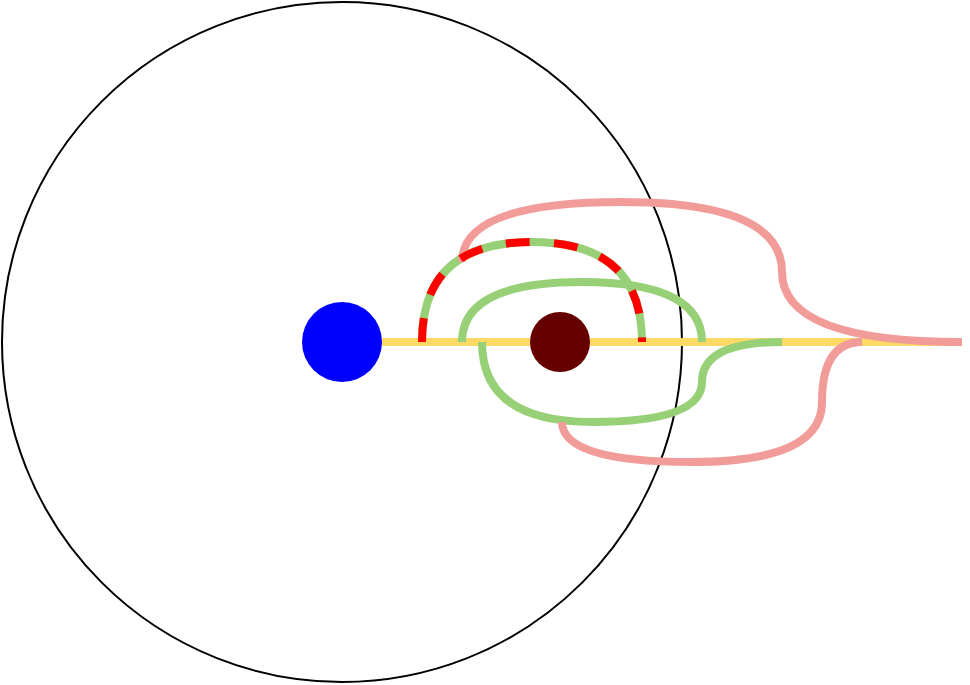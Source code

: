 <mxfile version="14.2.3" type="github">
  <diagram id="FlK4J6WwxJ2WjzU4vEBI" name="Page-1">
    <mxGraphModel dx="774" dy="407" grid="1" gridSize="10" guides="1" tooltips="1" connect="1" arrows="1" fold="1" page="1" pageScale="1" pageWidth="827" pageHeight="1169" math="0" shadow="0">
      <root>
        <mxCell id="0" />
        <mxCell id="1" parent="0" />
        <mxCell id="hR9oHIy5tYnhNsFnhPHk-2" value="" style="ellipse;whiteSpace=wrap;html=1;aspect=fixed;" vertex="1" parent="1">
          <mxGeometry x="150" y="190" width="340" height="340" as="geometry" />
        </mxCell>
        <mxCell id="hR9oHIy5tYnhNsFnhPHk-3" value="" style="ellipse;whiteSpace=wrap;html=1;aspect=fixed;fillColor=#0000FF;strokeColor=none;" vertex="1" parent="1">
          <mxGeometry x="300" y="340" width="40" height="40" as="geometry" />
        </mxCell>
        <mxCell id="hR9oHIy5tYnhNsFnhPHk-4" value="" style="endArrow=none;html=1;exitX=1;exitY=0.5;exitDx=0;exitDy=0;strokeColor=#FFD966;strokeWidth=4;" edge="1" parent="1" source="hR9oHIy5tYnhNsFnhPHk-5">
          <mxGeometry width="50" height="50" relative="1" as="geometry">
            <mxPoint x="390" y="390" as="sourcePoint" />
            <mxPoint x="630" y="360" as="targetPoint" />
          </mxGeometry>
        </mxCell>
        <mxCell id="hR9oHIy5tYnhNsFnhPHk-5" value="" style="ellipse;whiteSpace=wrap;html=1;aspect=fixed;strokeColor=none;fillColor=#660000;" vertex="1" parent="1">
          <mxGeometry x="414" y="345" width="30" height="30" as="geometry" />
        </mxCell>
        <mxCell id="hR9oHIy5tYnhNsFnhPHk-6" value="" style="endArrow=none;html=1;exitX=1;exitY=0.5;exitDx=0;exitDy=0;strokeColor=#FFD966;strokeWidth=4;" edge="1" parent="1" source="hR9oHIy5tYnhNsFnhPHk-3" target="hR9oHIy5tYnhNsFnhPHk-5">
          <mxGeometry width="50" height="50" relative="1" as="geometry">
            <mxPoint x="340" y="360" as="sourcePoint" />
            <mxPoint x="630" y="360" as="targetPoint" />
          </mxGeometry>
        </mxCell>
        <mxCell id="hR9oHIy5tYnhNsFnhPHk-9" value="" style="endArrow=none;html=1;strokeWidth=4;edgeStyle=orthogonalEdgeStyle;curved=1;strokeColor=#97D077;" edge="1" parent="1">
          <mxGeometry width="50" height="50" relative="1" as="geometry">
            <mxPoint x="360" y="360" as="sourcePoint" />
            <mxPoint x="470" y="360" as="targetPoint" />
            <Array as="points">
              <mxPoint x="360" y="310" />
              <mxPoint x="470" y="310" />
            </Array>
          </mxGeometry>
        </mxCell>
        <mxCell id="hR9oHIy5tYnhNsFnhPHk-11" value="" style="endArrow=none;html=1;strokeColor=#97D077;strokeWidth=4;edgeStyle=orthogonalEdgeStyle;curved=1;" edge="1" parent="1">
          <mxGeometry width="50" height="50" relative="1" as="geometry">
            <mxPoint x="390" y="360" as="sourcePoint" />
            <mxPoint x="540" y="360" as="targetPoint" />
            <Array as="points">
              <mxPoint x="390" y="400" />
              <mxPoint x="500" y="400" />
              <mxPoint x="500" y="360" />
            </Array>
          </mxGeometry>
        </mxCell>
        <mxCell id="hR9oHIy5tYnhNsFnhPHk-12" value="" style="endArrow=none;html=1;strokeWidth=4;strokeColor=#F19C99;edgeStyle=orthogonalEdgeStyle;curved=1;" edge="1" parent="1">
          <mxGeometry width="50" height="50" relative="1" as="geometry">
            <mxPoint x="380" y="320" as="sourcePoint" />
            <mxPoint x="630" y="360" as="targetPoint" />
            <Array as="points">
              <mxPoint x="380" y="290" />
              <mxPoint x="540" y="290" />
              <mxPoint x="540" y="360" />
            </Array>
          </mxGeometry>
        </mxCell>
        <mxCell id="hR9oHIy5tYnhNsFnhPHk-13" value="" style="endArrow=none;html=1;strokeColor=#F19C99;strokeWidth=4;edgeStyle=orthogonalEdgeStyle;curved=1;" edge="1" parent="1">
          <mxGeometry width="50" height="50" relative="1" as="geometry">
            <mxPoint x="430" y="400" as="sourcePoint" />
            <mxPoint x="580" y="360" as="targetPoint" />
            <Array as="points">
              <mxPoint x="430" y="420" />
              <mxPoint x="560" y="420" />
            </Array>
          </mxGeometry>
        </mxCell>
        <mxCell id="hR9oHIy5tYnhNsFnhPHk-14" value="" style="endArrow=none;html=1;strokeWidth=4;edgeStyle=orthogonalEdgeStyle;curved=1;strokeColor=#97D077;" edge="1" parent="1">
          <mxGeometry width="50" height="50" relative="1" as="geometry">
            <mxPoint x="380" y="360" as="sourcePoint" />
            <mxPoint x="500" y="360" as="targetPoint" />
            <Array as="points">
              <mxPoint x="380" y="330" />
              <mxPoint x="500" y="330" />
            </Array>
          </mxGeometry>
        </mxCell>
        <mxCell id="hR9oHIy5tYnhNsFnhPHk-15" value="" style="endArrow=none;html=1;strokeWidth=4;edgeStyle=orthogonalEdgeStyle;curved=1;dashed=1;strokeColor=#FF0000;" edge="1" parent="1">
          <mxGeometry width="50" height="50" relative="1" as="geometry">
            <mxPoint x="360" y="360" as="sourcePoint" />
            <mxPoint x="470" y="360" as="targetPoint" />
            <Array as="points">
              <mxPoint x="360" y="310" />
              <mxPoint x="470" y="310" />
            </Array>
          </mxGeometry>
        </mxCell>
      </root>
    </mxGraphModel>
  </diagram>
</mxfile>
